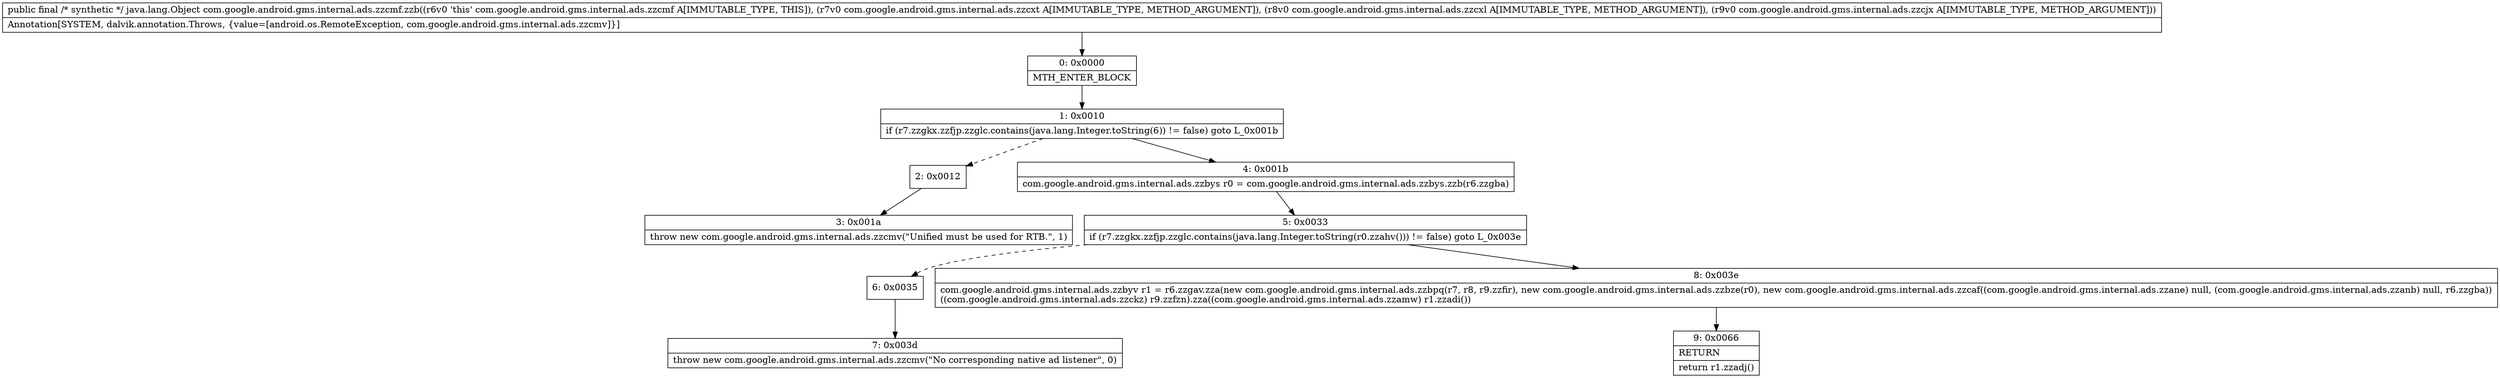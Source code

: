 digraph "CFG forcom.google.android.gms.internal.ads.zzcmf.zzb(Lcom\/google\/android\/gms\/internal\/ads\/zzcxt;Lcom\/google\/android\/gms\/internal\/ads\/zzcxl;Lcom\/google\/android\/gms\/internal\/ads\/zzcjx;)Ljava\/lang\/Object;" {
Node_0 [shape=record,label="{0\:\ 0x0000|MTH_ENTER_BLOCK\l}"];
Node_1 [shape=record,label="{1\:\ 0x0010|if (r7.zzgkx.zzfjp.zzglc.contains(java.lang.Integer.toString(6)) != false) goto L_0x001b\l}"];
Node_2 [shape=record,label="{2\:\ 0x0012}"];
Node_3 [shape=record,label="{3\:\ 0x001a|throw new com.google.android.gms.internal.ads.zzcmv(\"Unified must be used for RTB.\", 1)\l}"];
Node_4 [shape=record,label="{4\:\ 0x001b|com.google.android.gms.internal.ads.zzbys r0 = com.google.android.gms.internal.ads.zzbys.zzb(r6.zzgba)\l}"];
Node_5 [shape=record,label="{5\:\ 0x0033|if (r7.zzgkx.zzfjp.zzglc.contains(java.lang.Integer.toString(r0.zzahv())) != false) goto L_0x003e\l}"];
Node_6 [shape=record,label="{6\:\ 0x0035}"];
Node_7 [shape=record,label="{7\:\ 0x003d|throw new com.google.android.gms.internal.ads.zzcmv(\"No corresponding native ad listener\", 0)\l}"];
Node_8 [shape=record,label="{8\:\ 0x003e|com.google.android.gms.internal.ads.zzbyv r1 = r6.zzgav.zza(new com.google.android.gms.internal.ads.zzbpq(r7, r8, r9.zzfir), new com.google.android.gms.internal.ads.zzbze(r0), new com.google.android.gms.internal.ads.zzcaf((com.google.android.gms.internal.ads.zzane) null, (com.google.android.gms.internal.ads.zzanb) null, r6.zzgba))\l((com.google.android.gms.internal.ads.zzckz) r9.zzfzn).zza((com.google.android.gms.internal.ads.zzamw) r1.zzadi())\l}"];
Node_9 [shape=record,label="{9\:\ 0x0066|RETURN\l|return r1.zzadj()\l}"];
MethodNode[shape=record,label="{public final \/* synthetic *\/ java.lang.Object com.google.android.gms.internal.ads.zzcmf.zzb((r6v0 'this' com.google.android.gms.internal.ads.zzcmf A[IMMUTABLE_TYPE, THIS]), (r7v0 com.google.android.gms.internal.ads.zzcxt A[IMMUTABLE_TYPE, METHOD_ARGUMENT]), (r8v0 com.google.android.gms.internal.ads.zzcxl A[IMMUTABLE_TYPE, METHOD_ARGUMENT]), (r9v0 com.google.android.gms.internal.ads.zzcjx A[IMMUTABLE_TYPE, METHOD_ARGUMENT]))  | Annotation[SYSTEM, dalvik.annotation.Throws, \{value=[android.os.RemoteException, com.google.android.gms.internal.ads.zzcmv]\}]\l}"];
MethodNode -> Node_0;
Node_0 -> Node_1;
Node_1 -> Node_2[style=dashed];
Node_1 -> Node_4;
Node_2 -> Node_3;
Node_4 -> Node_5;
Node_5 -> Node_6[style=dashed];
Node_5 -> Node_8;
Node_6 -> Node_7;
Node_8 -> Node_9;
}

